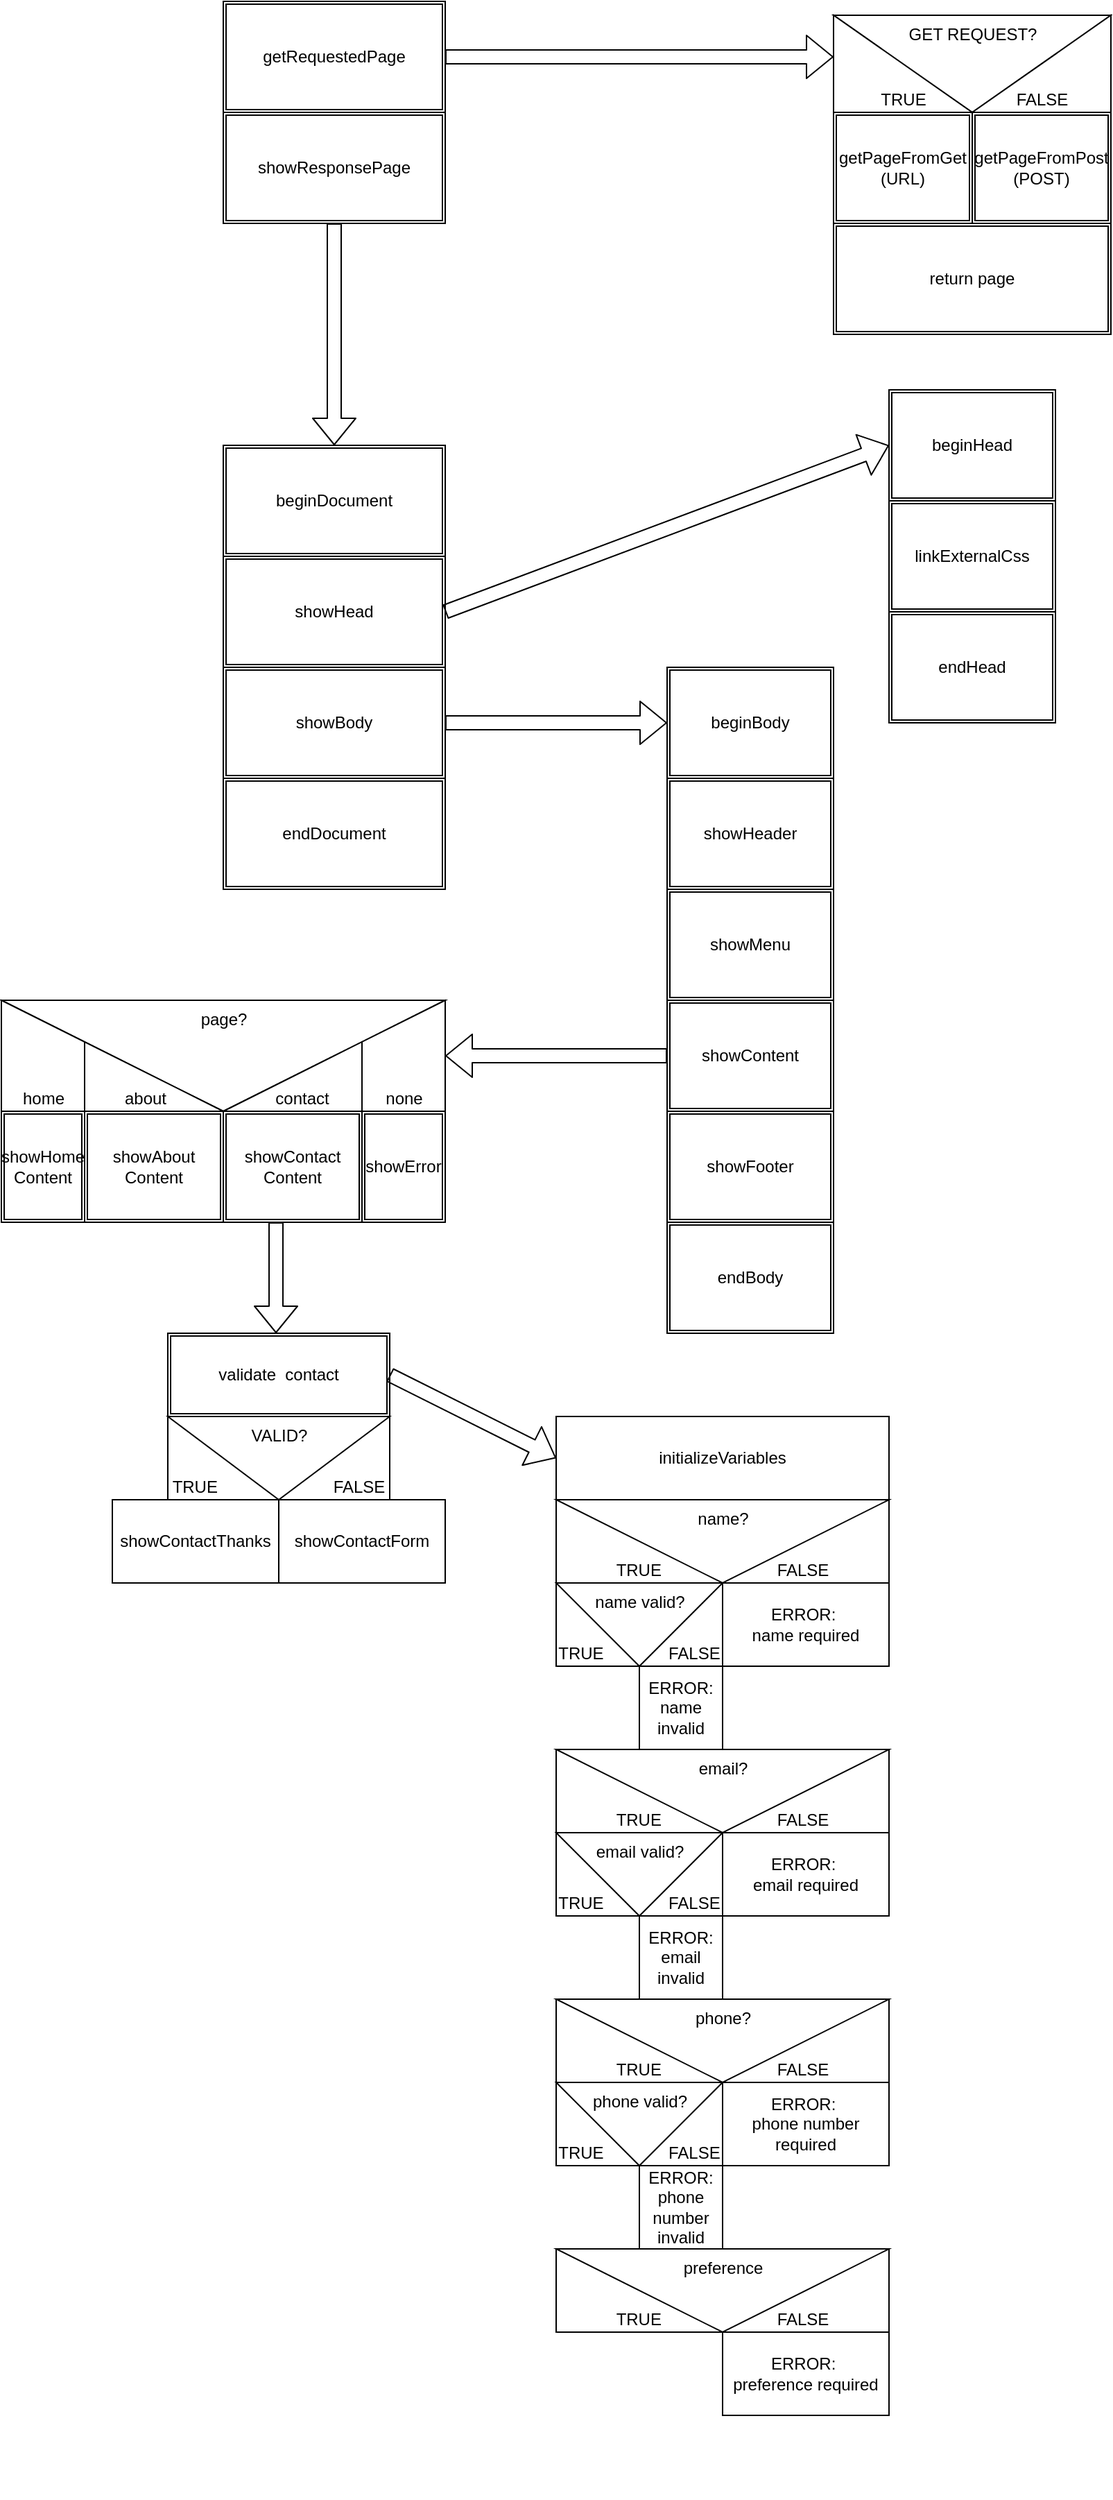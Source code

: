 <mxfile>
    <diagram id="weDBewMh5VwppxCdh-sN" name="Page-1">
        <mxGraphModel dx="1078" dy="1015" grid="1" gridSize="10" guides="1" tooltips="1" connect="1" arrows="1" fold="1" page="1" pageScale="1" pageWidth="850" pageHeight="1100" math="0" shadow="0">
            <root>
                <mxCell id="0"/>
                <mxCell id="1" parent="0"/>
                <mxCell id="2" value="getRequestedPage" style="shape=ext;double=1;rounded=0;whiteSpace=wrap;html=1;" parent="1" vertex="1">
                    <mxGeometry x="160" y="80" width="160" height="80" as="geometry"/>
                </mxCell>
                <mxCell id="3" value="showResponsePage" style="shape=ext;double=1;rounded=0;whiteSpace=wrap;html=1;" parent="1" vertex="1">
                    <mxGeometry x="160" y="160" width="160" height="80" as="geometry"/>
                </mxCell>
                <mxCell id="4" value="" style="shape=flexArrow;endArrow=classic;html=1;exitX=1;exitY=0.5;exitDx=0;exitDy=0;" parent="1" source="2" edge="1">
                    <mxGeometry width="50" height="50" relative="1" as="geometry">
                        <mxPoint x="320" y="150" as="sourcePoint"/>
                        <mxPoint x="600" y="120" as="targetPoint"/>
                    </mxGeometry>
                </mxCell>
                <mxCell id="23" value="GET REQUEST?" style="verticalLabelPosition=middle;verticalAlign=top;html=1;shape=mxgraph.basic.acute_triangle;dx=0.5;direction=west;labelPosition=center;align=center;" vertex="1" parent="1">
                    <mxGeometry x="600" y="90" width="200" height="70" as="geometry"/>
                </mxCell>
                <mxCell id="24" value="TRUE" style="verticalLabelPosition=middle;verticalAlign=bottom;html=1;shape=mxgraph.basic.orthogonal_triangle;labelPosition=center;align=center;" vertex="1" parent="1">
                    <mxGeometry x="600" y="90" width="100" height="70" as="geometry"/>
                </mxCell>
                <mxCell id="26" value="FALSE" style="verticalLabelPosition=middle;verticalAlign=bottom;html=1;shape=mxgraph.basic.orthogonal_triangle;direction=north;labelPosition=center;align=center;" vertex="1" parent="1">
                    <mxGeometry x="700" y="90" width="100" height="70" as="geometry"/>
                </mxCell>
                <mxCell id="27" value="getPageFromGet&lt;br&gt;(URL)" style="shape=ext;double=1;rounded=0;whiteSpace=wrap;html=1;" vertex="1" parent="1">
                    <mxGeometry x="600" y="160" width="100" height="80" as="geometry"/>
                </mxCell>
                <mxCell id="28" value="getPageFromPost&lt;br&gt;(POST)" style="shape=ext;double=1;rounded=0;whiteSpace=wrap;html=1;" vertex="1" parent="1">
                    <mxGeometry x="700" y="160" width="100" height="80" as="geometry"/>
                </mxCell>
                <mxCell id="29" value="return page" style="shape=ext;double=1;rounded=0;whiteSpace=wrap;html=1;" vertex="1" parent="1">
                    <mxGeometry x="600" y="240" width="200" height="80" as="geometry"/>
                </mxCell>
                <mxCell id="30" value="" style="shape=flexArrow;endArrow=classic;html=1;exitX=0.5;exitY=1;exitDx=0;exitDy=0;" edge="1" parent="1" source="3">
                    <mxGeometry width="50" height="50" relative="1" as="geometry">
                        <mxPoint x="330" y="130" as="sourcePoint"/>
                        <mxPoint x="240" y="400" as="targetPoint"/>
                        <Array as="points"/>
                    </mxGeometry>
                </mxCell>
                <mxCell id="31" value="beginDocument" style="shape=ext;double=1;rounded=0;whiteSpace=wrap;html=1;" vertex="1" parent="1">
                    <mxGeometry x="160" y="400" width="160" height="80" as="geometry"/>
                </mxCell>
                <mxCell id="32" value="showHead" style="shape=ext;double=1;rounded=0;whiteSpace=wrap;html=1;" vertex="1" parent="1">
                    <mxGeometry x="160" y="480" width="160" height="80" as="geometry"/>
                </mxCell>
                <mxCell id="33" value="showBody" style="shape=ext;double=1;rounded=0;whiteSpace=wrap;html=1;" vertex="1" parent="1">
                    <mxGeometry x="160" y="560" width="160" height="80" as="geometry"/>
                </mxCell>
                <mxCell id="34" value="endDocument" style="shape=ext;double=1;rounded=0;whiteSpace=wrap;html=1;" vertex="1" parent="1">
                    <mxGeometry x="160" y="640" width="160" height="80" as="geometry"/>
                </mxCell>
                <mxCell id="35" value="" style="shape=flexArrow;endArrow=classic;html=1;exitX=1;exitY=0.5;exitDx=0;exitDy=0;entryX=0;entryY=0.5;entryDx=0;entryDy=0;" edge="1" parent="1" source="32" target="36">
                    <mxGeometry width="50" height="50" relative="1" as="geometry">
                        <mxPoint x="250" y="250" as="sourcePoint"/>
                        <mxPoint x="480" y="400" as="targetPoint"/>
                        <Array as="points"/>
                    </mxGeometry>
                </mxCell>
                <mxCell id="36" value="beginHead" style="shape=ext;double=1;rounded=0;whiteSpace=wrap;html=1;" vertex="1" parent="1">
                    <mxGeometry x="640" y="360" width="120" height="80" as="geometry"/>
                </mxCell>
                <mxCell id="37" value="linkExternalCss" style="shape=ext;double=1;rounded=0;whiteSpace=wrap;html=1;" vertex="1" parent="1">
                    <mxGeometry x="640" y="440" width="120" height="80" as="geometry"/>
                </mxCell>
                <mxCell id="38" value="endHead" style="shape=ext;double=1;rounded=0;whiteSpace=wrap;html=1;" vertex="1" parent="1">
                    <mxGeometry x="640" y="520" width="120" height="80" as="geometry"/>
                </mxCell>
                <mxCell id="39" value="" style="shape=flexArrow;endArrow=classic;html=1;exitX=1;exitY=0.5;exitDx=0;exitDy=0;" edge="1" parent="1" source="33">
                    <mxGeometry width="50" height="50" relative="1" as="geometry">
                        <mxPoint x="330" y="530" as="sourcePoint"/>
                        <mxPoint x="480" y="600" as="targetPoint"/>
                        <Array as="points"/>
                    </mxGeometry>
                </mxCell>
                <mxCell id="40" value="beginBody" style="shape=ext;double=1;rounded=0;whiteSpace=wrap;html=1;" vertex="1" parent="1">
                    <mxGeometry x="480" y="560" width="120" height="80" as="geometry"/>
                </mxCell>
                <mxCell id="41" value="showHeader" style="shape=ext;double=1;rounded=0;whiteSpace=wrap;html=1;" vertex="1" parent="1">
                    <mxGeometry x="480" y="640" width="120" height="80" as="geometry"/>
                </mxCell>
                <mxCell id="42" value="showMenu" style="shape=ext;double=1;rounded=0;whiteSpace=wrap;html=1;" vertex="1" parent="1">
                    <mxGeometry x="480" y="720" width="120" height="80" as="geometry"/>
                </mxCell>
                <mxCell id="43" value="showContent" style="shape=ext;double=1;rounded=0;whiteSpace=wrap;html=1;" vertex="1" parent="1">
                    <mxGeometry x="480" y="800" width="120" height="80" as="geometry"/>
                </mxCell>
                <mxCell id="44" value="showFooter" style="shape=ext;double=1;rounded=0;whiteSpace=wrap;html=1;" vertex="1" parent="1">
                    <mxGeometry x="480" y="880" width="120" height="80" as="geometry"/>
                </mxCell>
                <mxCell id="45" value="endBody" style="shape=ext;double=1;rounded=0;whiteSpace=wrap;html=1;" vertex="1" parent="1">
                    <mxGeometry x="480" y="960" width="120" height="80" as="geometry"/>
                </mxCell>
                <mxCell id="46" value="" style="shape=flexArrow;endArrow=classic;html=1;exitX=0;exitY=0.5;exitDx=0;exitDy=0;" edge="1" parent="1" source="43" target="47">
                    <mxGeometry width="50" height="50" relative="1" as="geometry">
                        <mxPoint x="280" y="878.75" as="sourcePoint"/>
                        <mxPoint x="280" y="840" as="targetPoint"/>
                        <Array as="points"/>
                    </mxGeometry>
                </mxCell>
                <mxCell id="47" value="page?" style="verticalLabelPosition=middle;verticalAlign=top;html=1;shape=mxgraph.basic.acute_triangle;dx=0.5;direction=west;labelPosition=center;align=center;" vertex="1" parent="1">
                    <mxGeometry y="800" width="320" height="80" as="geometry"/>
                </mxCell>
                <mxCell id="48" value="home" style="verticalLabelPosition=middle;verticalAlign=bottom;html=1;shape=mxgraph.basic.orthogonal_triangle;labelPosition=center;align=center;spacingRight=100;" vertex="1" parent="1">
                    <mxGeometry y="800" width="160" height="80" as="geometry"/>
                </mxCell>
                <mxCell id="49" value="about" style="shape=partialRectangle;whiteSpace=wrap;html=1;right=0;top=0;bottom=0;fillColor=none;routingCenterX=-0.5;verticalAlign=bottom;labelPosition=center;verticalLabelPosition=middle;align=center;spacingLeft=-32;" vertex="1" parent="1">
                    <mxGeometry x="60" y="830" width="120" height="50" as="geometry"/>
                </mxCell>
                <mxCell id="51" value="none" style="verticalLabelPosition=middle;verticalAlign=bottom;html=1;shape=mxgraph.basic.orthogonal_triangle;direction=north;labelPosition=center;align=center;spacingRight=-100;" vertex="1" parent="1">
                    <mxGeometry x="160" y="800" width="160" height="80" as="geometry"/>
                </mxCell>
                <mxCell id="53" value="contact" style="shape=partialRectangle;whiteSpace=wrap;html=1;right=0;top=0;bottom=0;fillColor=none;routingCenterX=-0.5;verticalAlign=bottom;labelPosition=center;verticalLabelPosition=middle;align=center;spacingLeft=34;direction=west;" vertex="1" parent="1">
                    <mxGeometry x="140" y="830" width="120" height="50" as="geometry"/>
                </mxCell>
                <mxCell id="54" value="showHome&lt;br&gt;Content" style="shape=ext;double=1;rounded=0;whiteSpace=wrap;html=1;" vertex="1" parent="1">
                    <mxGeometry y="880" width="60" height="80" as="geometry"/>
                </mxCell>
                <mxCell id="55" value="showAbout&lt;br&gt;Content" style="shape=ext;double=1;rounded=0;whiteSpace=wrap;html=1;" vertex="1" parent="1">
                    <mxGeometry x="60" y="880" width="100" height="80" as="geometry"/>
                </mxCell>
                <mxCell id="56" value="showContact&lt;br&gt;Content" style="shape=ext;double=1;rounded=0;whiteSpace=wrap;html=1;" vertex="1" parent="1">
                    <mxGeometry x="160" y="880" width="100" height="80" as="geometry"/>
                </mxCell>
                <mxCell id="57" value="showError" style="shape=ext;double=1;rounded=0;whiteSpace=wrap;html=1;" vertex="1" parent="1">
                    <mxGeometry x="260" y="880" width="60" height="80" as="geometry"/>
                </mxCell>
                <mxCell id="58" value="" style="shape=flexArrow;endArrow=classic;html=1;" edge="1" parent="1">
                    <mxGeometry width="50" height="50" relative="1" as="geometry">
                        <mxPoint x="198" y="960" as="sourcePoint"/>
                        <mxPoint x="198" y="1040" as="targetPoint"/>
                    </mxGeometry>
                </mxCell>
                <mxCell id="59" value="validate&amp;nbsp; contact" style="shape=ext;double=1;rounded=0;whiteSpace=wrap;html=1;" vertex="1" parent="1">
                    <mxGeometry x="120" y="1040" width="160" height="60" as="geometry"/>
                </mxCell>
                <mxCell id="69" value="showContactThanks" style="rounded=0;whiteSpace=wrap;html=1;" vertex="1" parent="1">
                    <mxGeometry x="80" y="1160" width="120" height="60" as="geometry"/>
                </mxCell>
                <mxCell id="70" value="showContactForm" style="rounded=0;whiteSpace=wrap;html=1;" vertex="1" parent="1">
                    <mxGeometry x="200" y="1160" width="120" height="60" as="geometry"/>
                </mxCell>
                <mxCell id="71" value="" style="shape=flexArrow;endArrow=classic;html=1;exitX=1;exitY=0.5;exitDx=0;exitDy=0;" edge="1" parent="1" source="59">
                    <mxGeometry width="50" height="50" relative="1" as="geometry">
                        <mxPoint x="280" y="1090" as="sourcePoint"/>
                        <mxPoint x="400" y="1130" as="targetPoint"/>
                    </mxGeometry>
                </mxCell>
                <mxCell id="72" value="initializeVariables" style="rounded=0;whiteSpace=wrap;html=1;" vertex="1" parent="1">
                    <mxGeometry x="400" y="1100" width="240" height="60" as="geometry"/>
                </mxCell>
                <mxCell id="74" value="" style="group" vertex="1" connectable="0" parent="1">
                    <mxGeometry x="120" y="1100" width="160" height="60" as="geometry"/>
                </mxCell>
                <mxCell id="65" value="" style="edgeStyle=none;html=1;" edge="1" parent="74">
                    <mxGeometry relative="1" as="geometry">
                        <mxPoint x="80" y="20" as="sourcePoint"/>
                        <mxPoint x="80" y="20" as="targetPoint"/>
                    </mxGeometry>
                </mxCell>
                <mxCell id="64" value="" style="edgeStyle=none;html=1;" edge="1" parent="74">
                    <mxGeometry relative="1" as="geometry">
                        <mxPoint x="80" y="20" as="sourcePoint"/>
                        <mxPoint x="80" y="20" as="targetPoint"/>
                    </mxGeometry>
                </mxCell>
                <mxCell id="68" value="TRUE&amp;nbsp; &amp;nbsp; &amp;nbsp; &amp;nbsp; &amp;nbsp; &amp;nbsp; &amp;nbsp; &amp;nbsp; &amp;nbsp; &amp;nbsp; &amp;nbsp; &amp;nbsp; &amp;nbsp;FALSE" style="rounded=0;whiteSpace=wrap;html=1;verticalAlign=bottom;" vertex="1" parent="74">
                    <mxGeometry width="160" height="60" as="geometry"/>
                </mxCell>
                <mxCell id="66" value="VALID?" style="verticalLabelPosition=middle;verticalAlign=top;html=1;shape=mxgraph.basic.acute_triangle;dx=0.5;direction=west;labelPosition=center;align=center;" vertex="1" parent="74">
                    <mxGeometry width="160" height="60" as="geometry"/>
                </mxCell>
                <mxCell id="99" value="" style="group" vertex="1" connectable="0" parent="1">
                    <mxGeometry x="400" y="1340" width="240" height="180" as="geometry"/>
                </mxCell>
                <mxCell id="100" value="" style="group" vertex="1" connectable="0" parent="99">
                    <mxGeometry width="240" height="60" as="geometry"/>
                </mxCell>
                <mxCell id="101" value="" style="edgeStyle=none;html=1;" edge="1" parent="100">
                    <mxGeometry relative="1" as="geometry">
                        <mxPoint x="120" y="20" as="sourcePoint"/>
                        <mxPoint x="120" y="20" as="targetPoint"/>
                    </mxGeometry>
                </mxCell>
                <mxCell id="102" value="" style="edgeStyle=none;html=1;" edge="1" parent="100">
                    <mxGeometry relative="1" as="geometry">
                        <mxPoint x="120" y="20" as="sourcePoint"/>
                        <mxPoint x="120" y="20" as="targetPoint"/>
                    </mxGeometry>
                </mxCell>
                <mxCell id="103" value="TRUE&amp;nbsp; &amp;nbsp; &amp;nbsp; &amp;nbsp; &amp;nbsp; &amp;nbsp; &amp;nbsp; &amp;nbsp; &amp;nbsp; &amp;nbsp; &amp;nbsp; &amp;nbsp; &amp;nbsp;FALSE" style="rounded=0;whiteSpace=wrap;html=1;verticalAlign=bottom;" vertex="1" parent="100">
                    <mxGeometry width="240" height="60" as="geometry"/>
                </mxCell>
                <mxCell id="104" value="email?" style="verticalLabelPosition=middle;verticalAlign=top;html=1;shape=mxgraph.basic.acute_triangle;dx=0.5;direction=west;labelPosition=center;align=center;" vertex="1" parent="100">
                    <mxGeometry width="240" height="60" as="geometry"/>
                </mxCell>
                <mxCell id="105" value="ERROR:&amp;nbsp;&lt;br&gt;email required" style="rounded=0;whiteSpace=wrap;html=1;" vertex="1" parent="99">
                    <mxGeometry x="120" y="60" width="120" height="60" as="geometry"/>
                </mxCell>
                <mxCell id="106" value="ERROR: email invalid" style="rounded=0;whiteSpace=wrap;html=1;" vertex="1" parent="99">
                    <mxGeometry x="60" y="120" width="60" height="60" as="geometry"/>
                </mxCell>
                <mxCell id="107" value="" style="group" vertex="1" connectable="0" parent="99">
                    <mxGeometry y="60" width="120" height="60" as="geometry"/>
                </mxCell>
                <mxCell id="108" value="TRUE&amp;nbsp; &amp;nbsp; &amp;nbsp; &amp;nbsp; &amp;nbsp; &amp;nbsp; &amp;nbsp; FALSE" style="rounded=0;whiteSpace=wrap;html=1;verticalAlign=bottom;" vertex="1" parent="107">
                    <mxGeometry width="120" height="60" as="geometry"/>
                </mxCell>
                <mxCell id="109" value="email valid?" style="verticalLabelPosition=middle;verticalAlign=top;html=1;shape=mxgraph.basic.acute_triangle;dx=0.5;direction=west;labelPosition=center;align=center;" vertex="1" parent="107">
                    <mxGeometry width="120" height="60" as="geometry"/>
                </mxCell>
                <mxCell id="98" value="" style="group" vertex="1" connectable="0" parent="1">
                    <mxGeometry x="400" y="1160" width="240" height="180" as="geometry"/>
                </mxCell>
                <mxCell id="75" value="" style="group" vertex="1" connectable="0" parent="98">
                    <mxGeometry width="240" height="60" as="geometry"/>
                </mxCell>
                <mxCell id="76" value="" style="edgeStyle=none;html=1;" edge="1" parent="75">
                    <mxGeometry relative="1" as="geometry">
                        <mxPoint x="120" y="20" as="sourcePoint"/>
                        <mxPoint x="120" y="20" as="targetPoint"/>
                    </mxGeometry>
                </mxCell>
                <mxCell id="77" value="" style="edgeStyle=none;html=1;" edge="1" parent="75">
                    <mxGeometry relative="1" as="geometry">
                        <mxPoint x="120" y="20" as="sourcePoint"/>
                        <mxPoint x="120" y="20" as="targetPoint"/>
                    </mxGeometry>
                </mxCell>
                <mxCell id="78" value="TRUE&amp;nbsp; &amp;nbsp; &amp;nbsp; &amp;nbsp; &amp;nbsp; &amp;nbsp; &amp;nbsp; &amp;nbsp; &amp;nbsp; &amp;nbsp; &amp;nbsp; &amp;nbsp; &amp;nbsp;FALSE" style="rounded=0;whiteSpace=wrap;html=1;verticalAlign=bottom;" vertex="1" parent="75">
                    <mxGeometry width="240" height="60" as="geometry"/>
                </mxCell>
                <mxCell id="79" value="name?" style="verticalLabelPosition=middle;verticalAlign=top;html=1;shape=mxgraph.basic.acute_triangle;dx=0.5;direction=west;labelPosition=center;align=center;" vertex="1" parent="75">
                    <mxGeometry width="240" height="60" as="geometry"/>
                </mxCell>
                <mxCell id="87" value="ERROR:&amp;nbsp;&lt;br&gt;name required" style="rounded=0;whiteSpace=wrap;html=1;" vertex="1" parent="98">
                    <mxGeometry x="120" y="60" width="120" height="60" as="geometry"/>
                </mxCell>
                <mxCell id="91" value="ERROR: name invalid" style="rounded=0;whiteSpace=wrap;html=1;" vertex="1" parent="98">
                    <mxGeometry x="60" y="120" width="60" height="60" as="geometry"/>
                </mxCell>
                <mxCell id="93" value="" style="group" vertex="1" connectable="0" parent="98">
                    <mxGeometry y="60" width="240" height="120" as="geometry"/>
                </mxCell>
                <mxCell id="80" value="TRUE&amp;nbsp; &amp;nbsp; &amp;nbsp; &amp;nbsp; &amp;nbsp; &amp;nbsp; &amp;nbsp; FALSE" style="rounded=0;whiteSpace=wrap;html=1;verticalAlign=bottom;" vertex="1" parent="93">
                    <mxGeometry width="120" height="60" as="geometry"/>
                </mxCell>
                <mxCell id="81" value="name valid?" style="verticalLabelPosition=middle;verticalAlign=top;html=1;shape=mxgraph.basic.acute_triangle;dx=0.5;direction=west;labelPosition=center;align=center;" vertex="1" parent="93">
                    <mxGeometry width="120" height="60" as="geometry"/>
                </mxCell>
                <mxCell id="110" value="" style="group" vertex="1" connectable="0" parent="1">
                    <mxGeometry x="400" y="1520" width="240" height="180" as="geometry"/>
                </mxCell>
                <mxCell id="111" value="" style="group" vertex="1" connectable="0" parent="110">
                    <mxGeometry width="240" height="60" as="geometry"/>
                </mxCell>
                <mxCell id="112" value="" style="edgeStyle=none;html=1;" edge="1" parent="111">
                    <mxGeometry relative="1" as="geometry">
                        <mxPoint x="120" y="20" as="sourcePoint"/>
                        <mxPoint x="120" y="20" as="targetPoint"/>
                    </mxGeometry>
                </mxCell>
                <mxCell id="113" value="" style="edgeStyle=none;html=1;" edge="1" parent="111">
                    <mxGeometry relative="1" as="geometry">
                        <mxPoint x="120" y="20" as="sourcePoint"/>
                        <mxPoint x="120" y="20" as="targetPoint"/>
                    </mxGeometry>
                </mxCell>
                <mxCell id="114" value="TRUE&amp;nbsp; &amp;nbsp; &amp;nbsp; &amp;nbsp; &amp;nbsp; &amp;nbsp; &amp;nbsp; &amp;nbsp; &amp;nbsp; &amp;nbsp; &amp;nbsp; &amp;nbsp; &amp;nbsp;FALSE" style="rounded=0;whiteSpace=wrap;html=1;verticalAlign=bottom;" vertex="1" parent="111">
                    <mxGeometry width="240" height="60" as="geometry"/>
                </mxCell>
                <mxCell id="115" value="phone?" style="verticalLabelPosition=middle;verticalAlign=top;html=1;shape=mxgraph.basic.acute_triangle;dx=0.5;direction=west;labelPosition=center;align=center;" vertex="1" parent="111">
                    <mxGeometry width="240" height="60" as="geometry"/>
                </mxCell>
                <mxCell id="116" value="ERROR:&amp;nbsp;&lt;br&gt;phone number required" style="rounded=0;whiteSpace=wrap;html=1;" vertex="1" parent="110">
                    <mxGeometry x="120" y="60" width="120" height="60" as="geometry"/>
                </mxCell>
                <mxCell id="117" value="ERROR: phone number invalid" style="rounded=0;whiteSpace=wrap;html=1;" vertex="1" parent="110">
                    <mxGeometry x="60" y="120" width="60" height="60" as="geometry"/>
                </mxCell>
                <mxCell id="118" value="" style="group" vertex="1" connectable="0" parent="110">
                    <mxGeometry y="60" width="120" height="60" as="geometry"/>
                </mxCell>
                <mxCell id="119" value="TRUE&amp;nbsp; &amp;nbsp; &amp;nbsp; &amp;nbsp; &amp;nbsp; &amp;nbsp; &amp;nbsp; FALSE" style="rounded=0;whiteSpace=wrap;html=1;verticalAlign=bottom;" vertex="1" parent="118">
                    <mxGeometry width="120" height="60" as="geometry"/>
                </mxCell>
                <mxCell id="120" value="phone valid?" style="verticalLabelPosition=middle;verticalAlign=top;html=1;shape=mxgraph.basic.acute_triangle;dx=0.5;direction=west;labelPosition=center;align=center;" vertex="1" parent="118">
                    <mxGeometry width="120" height="60" as="geometry"/>
                </mxCell>
                <mxCell id="121" value="" style="group" vertex="1" connectable="0" parent="1">
                    <mxGeometry x="400" y="1700" width="240" height="180" as="geometry"/>
                </mxCell>
                <mxCell id="122" value="" style="group" vertex="1" connectable="0" parent="121">
                    <mxGeometry width="240" height="60" as="geometry"/>
                </mxCell>
                <mxCell id="123" value="" style="edgeStyle=none;html=1;" edge="1" parent="122">
                    <mxGeometry relative="1" as="geometry">
                        <mxPoint x="120" y="20" as="sourcePoint"/>
                        <mxPoint x="120" y="20" as="targetPoint"/>
                    </mxGeometry>
                </mxCell>
                <mxCell id="124" value="" style="edgeStyle=none;html=1;" edge="1" parent="122">
                    <mxGeometry relative="1" as="geometry">
                        <mxPoint x="120" y="20" as="sourcePoint"/>
                        <mxPoint x="120" y="20" as="targetPoint"/>
                    </mxGeometry>
                </mxCell>
                <mxCell id="125" value="TRUE&amp;nbsp; &amp;nbsp; &amp;nbsp; &amp;nbsp; &amp;nbsp; &amp;nbsp; &amp;nbsp; &amp;nbsp; &amp;nbsp; &amp;nbsp; &amp;nbsp; &amp;nbsp; &amp;nbsp;FALSE" style="rounded=0;whiteSpace=wrap;html=1;verticalAlign=bottom;" vertex="1" parent="122">
                    <mxGeometry width="240" height="60" as="geometry"/>
                </mxCell>
                <mxCell id="126" value="preference" style="verticalLabelPosition=middle;verticalAlign=top;html=1;shape=mxgraph.basic.acute_triangle;dx=0.5;direction=west;labelPosition=center;align=center;" vertex="1" parent="122">
                    <mxGeometry width="240" height="60" as="geometry"/>
                </mxCell>
                <mxCell id="127" value="ERROR:&amp;nbsp;&lt;br&gt;preference required" style="rounded=0;whiteSpace=wrap;html=1;" vertex="1" parent="121">
                    <mxGeometry x="120" y="60" width="120" height="60" as="geometry"/>
                </mxCell>
            </root>
        </mxGraphModel>
    </diagram>
</mxfile>